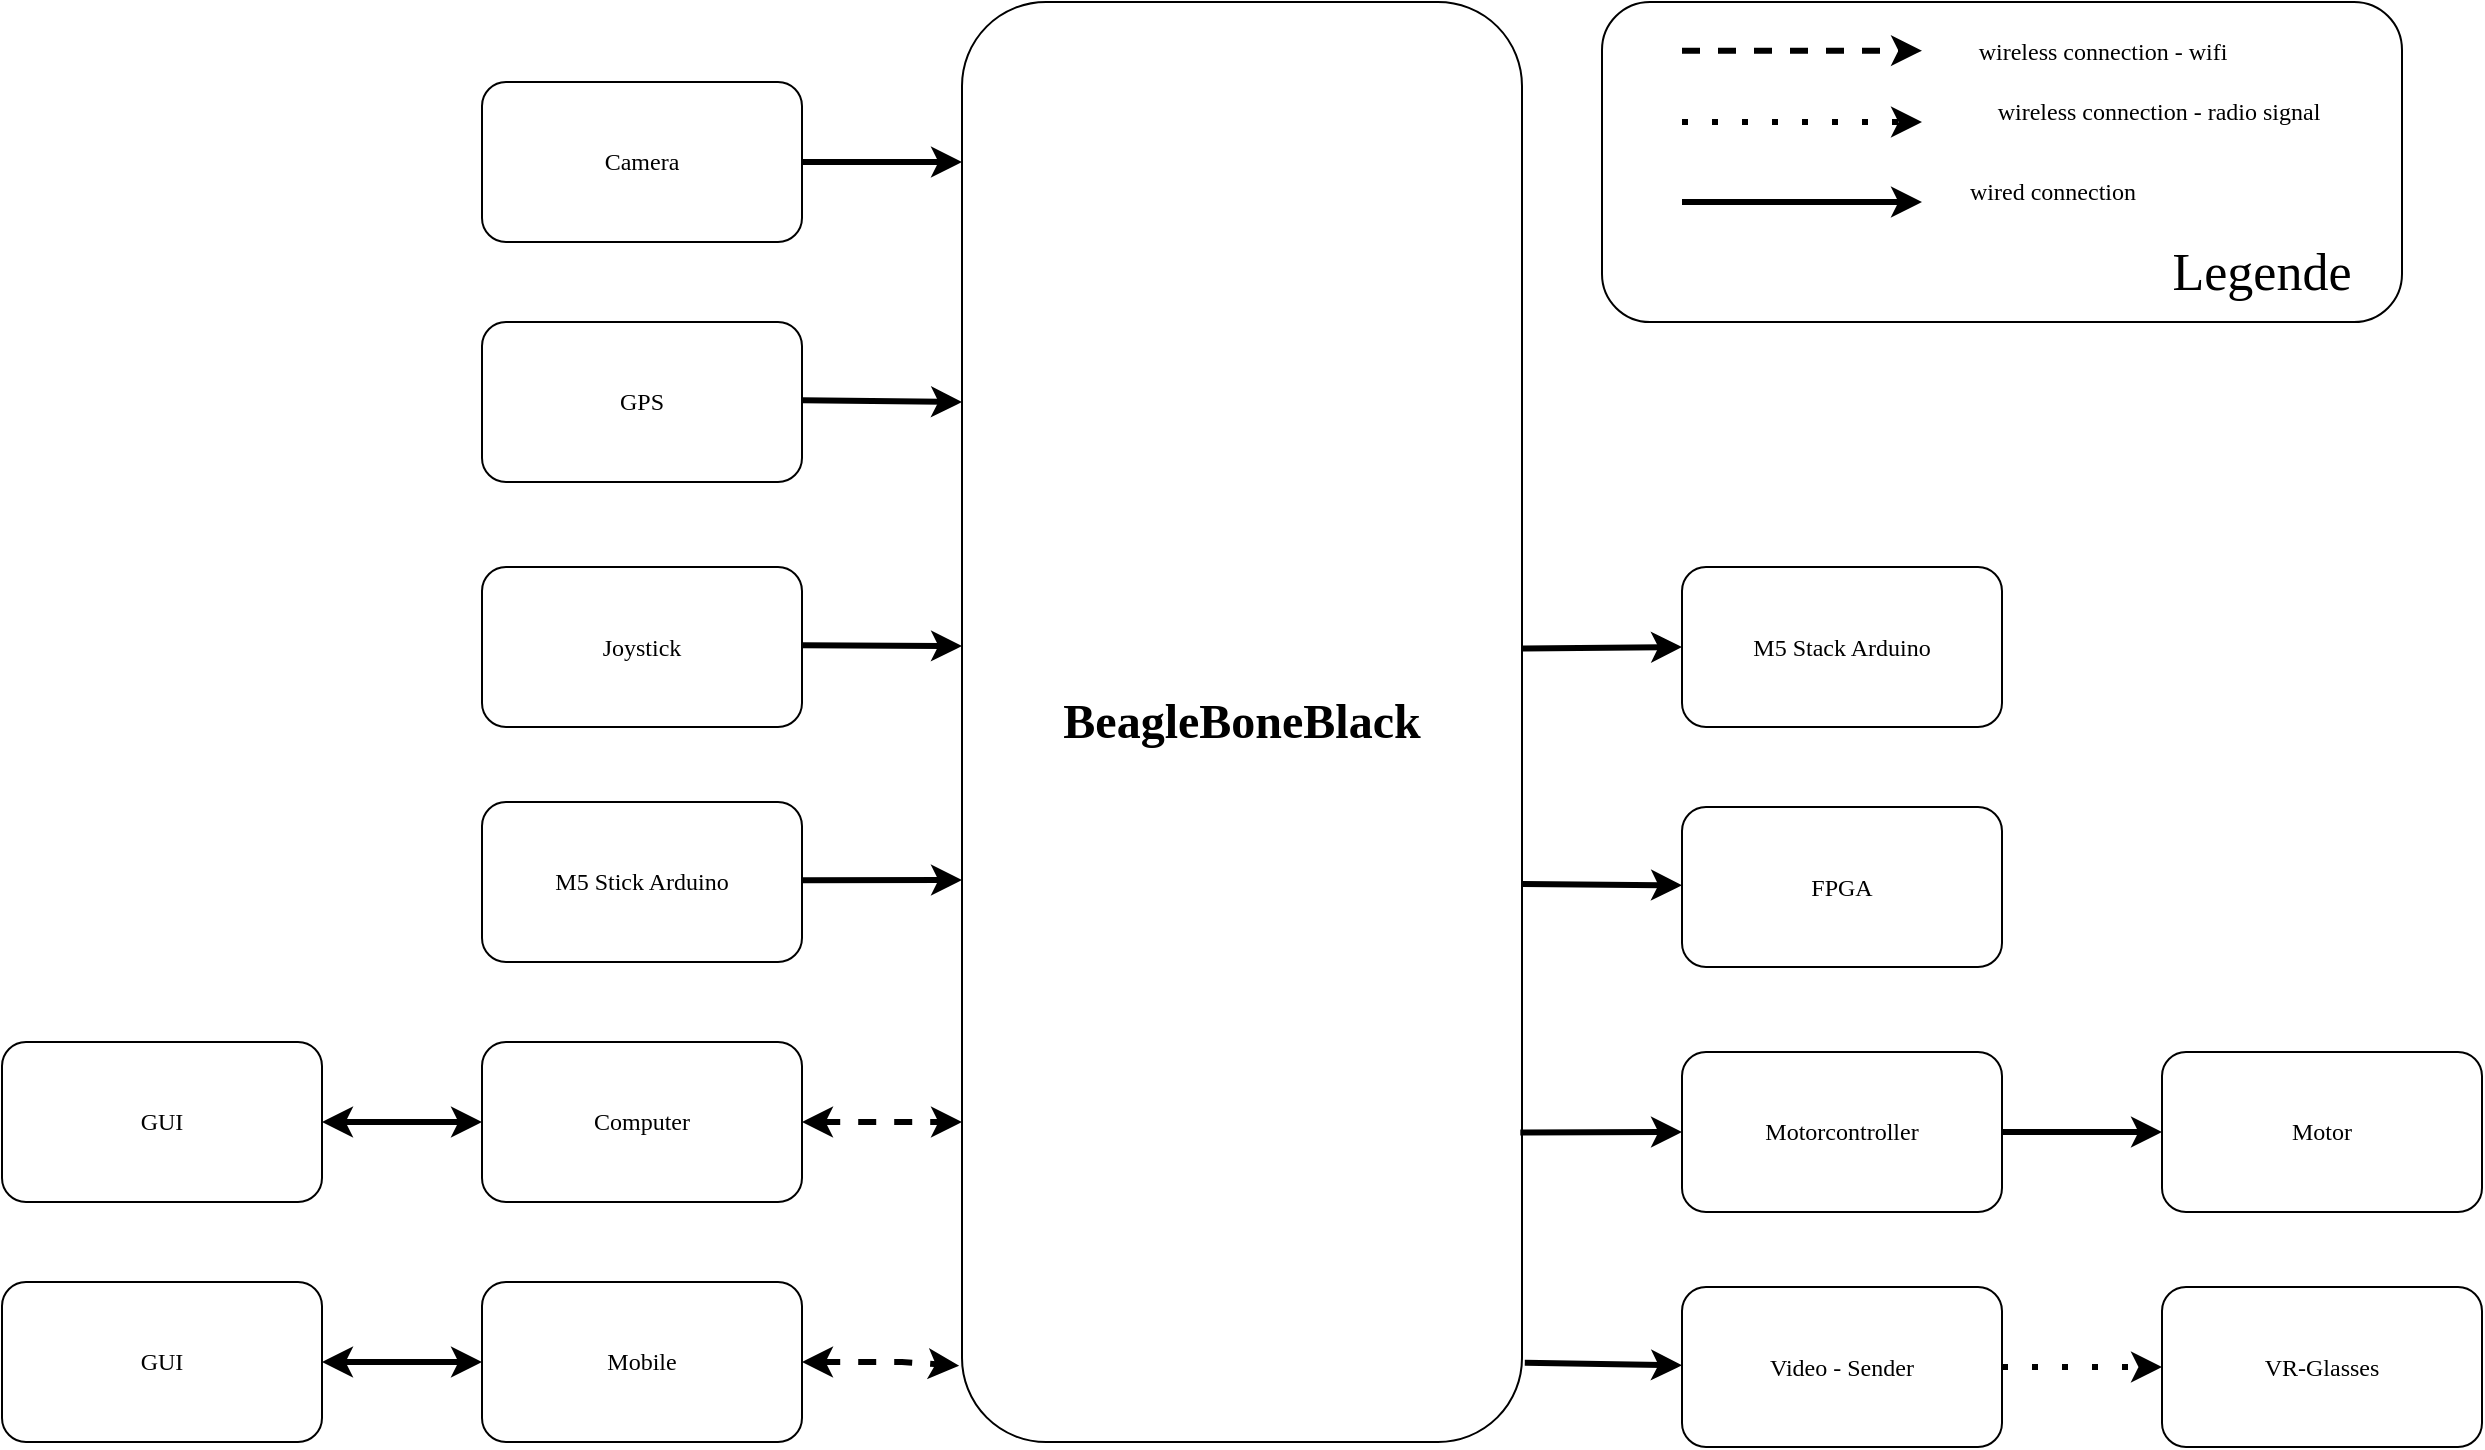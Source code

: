 <mxfile version="20.3.3" type="device"><diagram id="vDkpHy24H6BLEEyWHWST" name="Page-1"><mxGraphModel dx="2451" dy="1442" grid="1" gridSize="10" guides="1" tooltips="1" connect="1" arrows="1" fold="1" page="1" pageScale="1" pageWidth="850" pageHeight="1100" math="0" shadow="0"><root><mxCell id="0"/><mxCell id="1" parent="0"/><mxCell id="u42_QQyzw5wVbMvCu_jc-1" value="M5 Stack Arduino" style="rounded=1;whiteSpace=wrap;html=1;fontFamily=Comic Sans MS;" vertex="1" parent="1"><mxGeometry x="1050" y="522.5" width="160" height="80" as="geometry"/></mxCell><mxCell id="u42_QQyzw5wVbMvCu_jc-2" value="GUI " style="rounded=1;whiteSpace=wrap;html=1;fontFamily=Comic Sans MS;" vertex="1" parent="1"><mxGeometry x="210" y="880" width="160" height="80" as="geometry"/></mxCell><mxCell id="u42_QQyzw5wVbMvCu_jc-4" value="Joystick" style="rounded=1;whiteSpace=wrap;html=1;fontFamily=Comic Sans MS;" vertex="1" parent="1"><mxGeometry x="450" y="522.5" width="160" height="80" as="geometry"/></mxCell><mxCell id="u42_QQyzw5wVbMvCu_jc-5" value="&lt;h1&gt;BeagleBoneBlack&lt;/h1&gt;" style="rounded=1;whiteSpace=wrap;html=1;fontFamily=Comic Sans MS;" vertex="1" parent="1"><mxGeometry x="690" y="240" width="280" height="720" as="geometry"/></mxCell><mxCell id="u42_QQyzw5wVbMvCu_jc-9" value="Camera" style="rounded=1;whiteSpace=wrap;html=1;fontFamily=Comic Sans MS;" vertex="1" parent="1"><mxGeometry x="450" y="280" width="160" height="80" as="geometry"/></mxCell><mxCell id="u42_QQyzw5wVbMvCu_jc-10" value="Motorcontroller" style="rounded=1;whiteSpace=wrap;html=1;fontFamily=Comic Sans MS;" vertex="1" parent="1"><mxGeometry x="1050" y="765" width="160" height="80" as="geometry"/></mxCell><mxCell id="u42_QQyzw5wVbMvCu_jc-11" value="FPGA" style="rounded=1;whiteSpace=wrap;html=1;fontFamily=Comic Sans MS;" vertex="1" parent="1"><mxGeometry x="1050" y="642.5" width="160" height="80" as="geometry"/></mxCell><mxCell id="u42_QQyzw5wVbMvCu_jc-15" value="" style="endArrow=classic;html=1;rounded=0;strokeWidth=3;dashed=1;fontFamily=Comic Sans MS;" edge="1" parent="1"><mxGeometry width="50" height="50" relative="1" as="geometry"><mxPoint x="1050" y="264.33" as="sourcePoint"/><mxPoint x="1170" y="264.33" as="targetPoint"/></mxGeometry></mxCell><mxCell id="u42_QQyzw5wVbMvCu_jc-16" value="wireless connection - wifi" style="text;html=1;align=center;verticalAlign=middle;resizable=0;points=[];autosize=1;strokeColor=none;fillColor=none;fontFamily=Comic Sans MS;" vertex="1" parent="1"><mxGeometry x="1170" y="250" width="180" height="30" as="geometry"/></mxCell><mxCell id="u42_QQyzw5wVbMvCu_jc-19" value="" style="endArrow=classic;html=1;rounded=0;strokeWidth=3;fontFamily=Comic Sans MS;" edge="1" parent="1"><mxGeometry width="50" height="50" relative="1" as="geometry"><mxPoint x="1050" y="340" as="sourcePoint"/><mxPoint x="1170" y="340" as="targetPoint"/><Array as="points"><mxPoint x="1110" y="340"/></Array></mxGeometry></mxCell><mxCell id="u42_QQyzw5wVbMvCu_jc-20" value="wired connection" style="text;html=1;align=center;verticalAlign=middle;resizable=0;points=[];autosize=1;strokeColor=none;fillColor=none;fontFamily=Comic Sans MS;" vertex="1" parent="1"><mxGeometry x="1170" y="320" width="130" height="30" as="geometry"/></mxCell><mxCell id="u42_QQyzw5wVbMvCu_jc-21" value="GUI" style="rounded=1;whiteSpace=wrap;html=1;fontFamily=Comic Sans MS;" vertex="1" parent="1"><mxGeometry x="210" y="760" width="160" height="80" as="geometry"/></mxCell><mxCell id="u42_QQyzw5wVbMvCu_jc-22" value="M5 Stick Arduino " style="rounded=1;whiteSpace=wrap;html=1;fontFamily=Comic Sans MS;" vertex="1" parent="1"><mxGeometry x="450" y="640" width="160" height="80" as="geometry"/></mxCell><mxCell id="u42_QQyzw5wVbMvCu_jc-23" value="Video - Sender" style="rounded=1;whiteSpace=wrap;html=1;fontFamily=Comic Sans MS;" vertex="1" parent="1"><mxGeometry x="1050" y="882.5" width="160" height="80" as="geometry"/></mxCell><mxCell id="u42_QQyzw5wVbMvCu_jc-26" value="Computer" style="rounded=1;whiteSpace=wrap;html=1;fontFamily=Comic Sans MS;" vertex="1" parent="1"><mxGeometry x="450" y="760" width="160" height="80" as="geometry"/></mxCell><mxCell id="u42_QQyzw5wVbMvCu_jc-29" value="Mobile" style="rounded=1;whiteSpace=wrap;html=1;fontFamily=Comic Sans MS;" vertex="1" parent="1"><mxGeometry x="450" y="880" width="160" height="80" as="geometry"/></mxCell><mxCell id="u42_QQyzw5wVbMvCu_jc-30" value="GPS" style="rounded=1;whiteSpace=wrap;html=1;fontFamily=Comic Sans MS;" vertex="1" parent="1"><mxGeometry x="450" y="400" width="160" height="80" as="geometry"/></mxCell><mxCell id="u42_QQyzw5wVbMvCu_jc-31" value="Motor" style="rounded=1;whiteSpace=wrap;html=1;fontFamily=Comic Sans MS;" vertex="1" parent="1"><mxGeometry x="1290" y="765" width="160" height="80" as="geometry"/></mxCell><mxCell id="u42_QQyzw5wVbMvCu_jc-40" value="VR-Glasses" style="rounded=1;whiteSpace=wrap;html=1;fontFamily=Comic Sans MS;" vertex="1" parent="1"><mxGeometry x="1290" y="882.5" width="160" height="80" as="geometry"/></mxCell><mxCell id="u42_QQyzw5wVbMvCu_jc-41" value="" style="edgeStyle=orthogonalEdgeStyle;rounded=0;orthogonalLoop=1;jettySize=auto;html=1;strokeWidth=3;entryX=0;entryY=0.5;entryDx=0;entryDy=0;dashed=1;exitX=1;exitY=0.5;exitDx=0;exitDy=0;dashPattern=1 4;fontFamily=Comic Sans MS;" edge="1" parent="1" source="u42_QQyzw5wVbMvCu_jc-23" target="u42_QQyzw5wVbMvCu_jc-40"><mxGeometry relative="1" as="geometry"><mxPoint x="620" y="852.5" as="sourcePoint"/><mxPoint x="710" y="852.5" as="targetPoint"/></mxGeometry></mxCell><mxCell id="u42_QQyzw5wVbMvCu_jc-42" value="" style="endArrow=classic;html=1;rounded=0;strokeWidth=3;exitX=1;exitY=0.5;exitDx=0;exitDy=0;entryX=0;entryY=0.5;entryDx=0;entryDy=0;fontFamily=Comic Sans MS;" edge="1" parent="1" source="u42_QQyzw5wVbMvCu_jc-10" target="u42_QQyzw5wVbMvCu_jc-31"><mxGeometry width="50" height="50" relative="1" as="geometry"><mxPoint x="370" y="337.5" as="sourcePoint"/><mxPoint x="490" y="337.5" as="targetPoint"/></mxGeometry></mxCell><mxCell id="u42_QQyzw5wVbMvCu_jc-44" value="" style="endArrow=classic;html=1;rounded=0;strokeWidth=3;entryX=0;entryY=0.5;entryDx=0;entryDy=0;exitX=0.997;exitY=0.785;exitDx=0;exitDy=0;exitPerimeter=0;fontFamily=Comic Sans MS;" edge="1" parent="1" source="u42_QQyzw5wVbMvCu_jc-5" target="u42_QQyzw5wVbMvCu_jc-10"><mxGeometry width="50" height="50" relative="1" as="geometry"><mxPoint x="980" y="805.5" as="sourcePoint"/><mxPoint x="1060" y="692.5" as="targetPoint"/></mxGeometry></mxCell><mxCell id="u42_QQyzw5wVbMvCu_jc-47" value="" style="endArrow=classic;startArrow=classic;html=1;rounded=0;dashed=1;strokeWidth=3;exitX=1;exitY=0.5;exitDx=0;exitDy=0;fontFamily=Comic Sans MS;" edge="1" parent="1" source="u42_QQyzw5wVbMvCu_jc-26"><mxGeometry width="50" height="50" relative="1" as="geometry"><mxPoint x="840" y="550" as="sourcePoint"/><mxPoint x="690" y="800" as="targetPoint"/><Array as="points"><mxPoint x="680" y="800"/></Array></mxGeometry></mxCell><mxCell id="u42_QQyzw5wVbMvCu_jc-49" value="" style="endArrow=classic;startArrow=classic;html=1;rounded=0;dashed=1;strokeWidth=3;exitX=1;exitY=0.5;exitDx=0;exitDy=0;entryX=-0.005;entryY=0.947;entryDx=0;entryDy=0;entryPerimeter=0;fontFamily=Comic Sans MS;" edge="1" parent="1" source="u42_QQyzw5wVbMvCu_jc-29" target="u42_QQyzw5wVbMvCu_jc-5"><mxGeometry width="50" height="50" relative="1" as="geometry"><mxPoint x="620" y="810" as="sourcePoint"/><mxPoint x="710" y="810" as="targetPoint"/><Array as="points"><mxPoint x="660" y="920"/></Array></mxGeometry></mxCell><mxCell id="u42_QQyzw5wVbMvCu_jc-50" value="" style="endArrow=classic;html=1;rounded=0;strokeWidth=3;entryX=0;entryY=0.5;entryDx=0;entryDy=0;fontFamily=Comic Sans MS;" edge="1" parent="1"><mxGeometry width="50" height="50" relative="1" as="geometry"><mxPoint x="970" y="681" as="sourcePoint"/><mxPoint x="1050" y="681.67" as="targetPoint"/></mxGeometry></mxCell><mxCell id="u42_QQyzw5wVbMvCu_jc-51" value="" style="endArrow=classic;html=1;rounded=0;strokeWidth=3;entryX=0;entryY=0.5;entryDx=0;entryDy=0;exitX=1;exitY=0.449;exitDx=0;exitDy=0;exitPerimeter=0;fontFamily=Comic Sans MS;" edge="1" parent="1" source="u42_QQyzw5wVbMvCu_jc-5" target="u42_QQyzw5wVbMvCu_jc-1"><mxGeometry width="50" height="50" relative="1" as="geometry"><mxPoint x="970" y="560" as="sourcePoint"/><mxPoint x="1060" y="691.67" as="targetPoint"/></mxGeometry></mxCell><mxCell id="u42_QQyzw5wVbMvCu_jc-52" value="" style="endArrow=classic;html=1;rounded=0;strokeWidth=3;entryX=0;entryY=0.5;entryDx=0;entryDy=0;exitX=1.005;exitY=0.945;exitDx=0;exitDy=0;exitPerimeter=0;fontFamily=Comic Sans MS;" edge="1" parent="1" source="u42_QQyzw5wVbMvCu_jc-5"><mxGeometry width="50" height="50" relative="1" as="geometry"><mxPoint x="980" y="922.17" as="sourcePoint"/><mxPoint x="1050" y="921.67" as="targetPoint"/></mxGeometry></mxCell><mxCell id="u42_QQyzw5wVbMvCu_jc-53" value="" style="endArrow=classic;html=1;rounded=0;strokeWidth=3;fontFamily=Comic Sans MS;" edge="1" parent="1"><mxGeometry width="50" height="50" relative="1" as="geometry"><mxPoint x="610" y="320" as="sourcePoint"/><mxPoint x="690" y="320" as="targetPoint"/></mxGeometry></mxCell><mxCell id="u42_QQyzw5wVbMvCu_jc-54" value="" style="endArrow=classic;html=1;rounded=0;strokeWidth=3;fontFamily=Comic Sans MS;" edge="1" parent="1"><mxGeometry width="50" height="50" relative="1" as="geometry"><mxPoint x="610" y="439.17" as="sourcePoint"/><mxPoint x="690" y="440" as="targetPoint"/></mxGeometry></mxCell><mxCell id="u42_QQyzw5wVbMvCu_jc-56" value="" style="endArrow=classic;html=1;rounded=0;strokeWidth=3;fontFamily=Comic Sans MS;" edge="1" parent="1"><mxGeometry width="50" height="50" relative="1" as="geometry"><mxPoint x="610" y="561.67" as="sourcePoint"/><mxPoint x="690" y="562" as="targetPoint"/></mxGeometry></mxCell><mxCell id="u42_QQyzw5wVbMvCu_jc-57" value="" style="endArrow=classic;html=1;rounded=0;strokeWidth=3;fontFamily=Comic Sans MS;" edge="1" parent="1"><mxGeometry width="50" height="50" relative="1" as="geometry"><mxPoint x="610" y="679.17" as="sourcePoint"/><mxPoint x="690" y="679" as="targetPoint"/></mxGeometry></mxCell><mxCell id="u42_QQyzw5wVbMvCu_jc-58" value="" style="endArrow=classic;html=1;rounded=0;strokeWidth=3;dashed=1;dashPattern=1 4;fontFamily=Comic Sans MS;" edge="1" parent="1"><mxGeometry width="50" height="50" relative="1" as="geometry"><mxPoint x="1050" y="300" as="sourcePoint"/><mxPoint x="1170" y="300" as="targetPoint"/><Array as="points"><mxPoint x="1110" y="300"/></Array></mxGeometry></mxCell><mxCell id="u42_QQyzw5wVbMvCu_jc-59" value="wireless connection -&lt;span class=&quot;Y2IQFc&quot; lang=&quot;en&quot;&gt; radio signal&lt;/span&gt;&amp;nbsp;&amp;nbsp;&amp;nbsp;&amp;nbsp;&amp;nbsp;&amp;nbsp;&amp;nbsp;&amp;nbsp; " style="text;html=1;align=center;verticalAlign=middle;resizable=0;points=[];autosize=1;strokeColor=none;fillColor=none;fontFamily=Comic Sans MS;" vertex="1" parent="1"><mxGeometry x="1170" y="280" width="260" height="30" as="geometry"/></mxCell><mxCell id="u42_QQyzw5wVbMvCu_jc-61" value="" style="endArrow=classic;startArrow=classic;html=1;rounded=0;strokeWidth=3;entryX=0;entryY=0.5;entryDx=0;entryDy=0;exitX=1;exitY=0.5;exitDx=0;exitDy=0;fontFamily=Comic Sans MS;" edge="1" parent="1" source="u42_QQyzw5wVbMvCu_jc-21" target="u42_QQyzw5wVbMvCu_jc-26"><mxGeometry width="50" height="50" relative="1" as="geometry"><mxPoint x="590" y="590" as="sourcePoint"/><mxPoint x="640" y="540" as="targetPoint"/></mxGeometry></mxCell><mxCell id="u42_QQyzw5wVbMvCu_jc-62" value="" style="endArrow=classic;startArrow=classic;html=1;rounded=0;strokeWidth=3;entryX=0;entryY=0.5;entryDx=0;entryDy=0;exitX=1;exitY=0.5;exitDx=0;exitDy=0;fontFamily=Comic Sans MS;" edge="1" parent="1" source="u42_QQyzw5wVbMvCu_jc-2" target="u42_QQyzw5wVbMvCu_jc-29"><mxGeometry width="50" height="50" relative="1" as="geometry"><mxPoint x="380" y="810" as="sourcePoint"/><mxPoint x="460" y="810" as="targetPoint"/></mxGeometry></mxCell><mxCell id="u42_QQyzw5wVbMvCu_jc-66" value="" style="rounded=1;whiteSpace=wrap;html=1;fontFamily=Comic Sans MS;fillColor=none;" vertex="1" parent="1"><mxGeometry x="1010" y="240" width="400" height="160" as="geometry"/></mxCell><mxCell id="u42_QQyzw5wVbMvCu_jc-67" value="&lt;font style=&quot;font-size: 26px;&quot;&gt;Legende&lt;/font&gt;" style="text;html=1;strokeColor=none;fillColor=none;align=center;verticalAlign=middle;whiteSpace=wrap;rounded=0;fontFamily=Comic Sans MS;" vertex="1" parent="1"><mxGeometry x="1310" y="360" width="60" height="30" as="geometry"/></mxCell></root></mxGraphModel></diagram></mxfile>